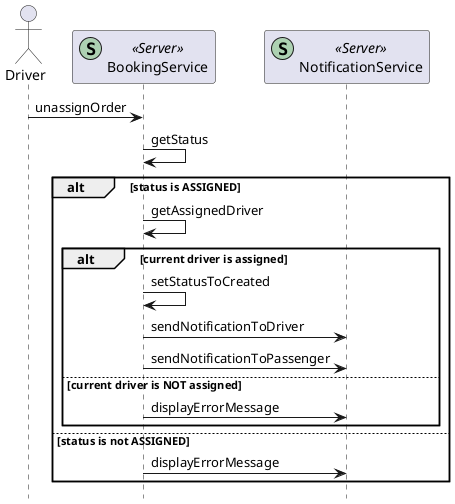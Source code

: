 @startuml

hide footbox

actor Driver
participant "BookingService" as BookingService  << (S,#ADD1B2) Server >>
participant "NotificationService" as NotificationService  << (S,#ADD1B2) Server >>

Driver -> BookingService : unassignOrder

BookingService -> BookingService : getStatus

alt status is ASSIGNED

    BookingService -> BookingService : getAssignedDriver

    alt current driver is assigned

        BookingService -> BookingService : setStatusToCreated

        BookingService -> NotificationService : sendNotificationToDriver

        BookingService -> NotificationService : sendNotificationToPassenger

    else current driver is NOT assigned

        BookingService -> NotificationService : displayErrorMessage

    end

else status is not ASSIGNED

    BookingService -> NotificationService : displayErrorMessage

end

@enduml